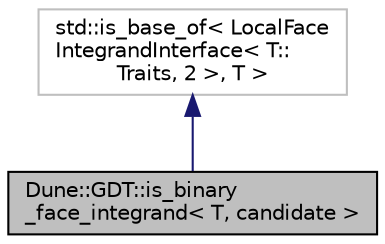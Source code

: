 digraph "Dune::GDT::is_binary_face_integrand&lt; T, candidate &gt;"
{
  edge [fontname="Helvetica",fontsize="10",labelfontname="Helvetica",labelfontsize="10"];
  node [fontname="Helvetica",fontsize="10",shape=record];
  Node1 [label="Dune::GDT::is_binary\l_face_integrand\< T, candidate \>",height=0.2,width=0.4,color="black", fillcolor="grey75", style="filled", fontcolor="black"];
  Node2 -> Node1 [dir="back",color="midnightblue",fontsize="10",style="solid",fontname="Helvetica"];
  Node2 [label="std::is_base_of\< LocalFace\lIntegrandInterface\< T::\lTraits, 2 \>, T \>",height=0.2,width=0.4,color="grey75", fillcolor="white", style="filled"];
}
